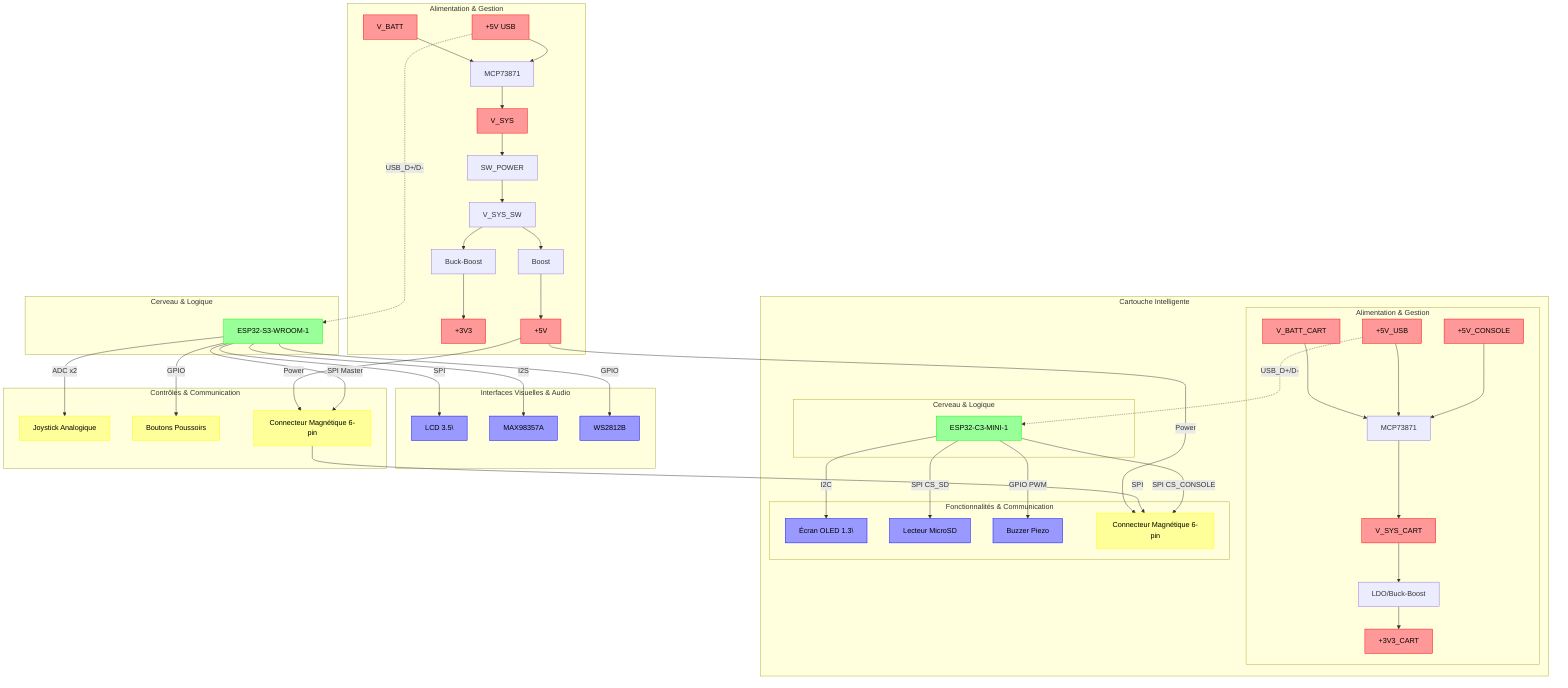 graph TD

%% Console Hôte

subgraph Alimentation["Alimentation & Gestion"]

USB["+5V USB"] --> PMIC[MCP73871]

BAT[V_BATT] --> PMIC

PMIC --> V_SYS[V_SYS]

V_SYS --> SW[SW_POWER]

SW --> SYS_SW[V_SYS_SW]

SYS_SW --> BB[Buck-Boost]

BB --> V33["+3V3"]

SYS_SW --> BST[Boost]

BST --> V5["+5V"]

end

subgraph CPU["Cerveau & Logique"]

ESP[ESP32-S3-WROOM-1]

USB -.->|"USB_D+/D-"| ESP

end

subgraph Display["Interfaces Visuelles & Audio"]

LCD["LCD 3.5\"]

ESP -->|"SPI"| LCD

AMP[MAX98357A]

ESP -->|"I2S"| AMP

LED[WS2812B]

ESP -->|"GPIO"| LED

end

subgraph Controls["Contrôles & Communication"]

JOY[Joystick Analogique]

ESP -->|"ADC x2"| JOY

BP[Boutons Poussoirs]

ESP -->|"GPIO"| BP

MAG[Connecteur Magnétique 6-pin]

ESP -->|"SPI Master"| MAG

V5 -->|"Power"| MAG

end

%% Cartouche Intelligente

subgraph Cartouche["Cartouche Intelligente"]

subgraph CartPower["Alimentation & Gestion"]

CONSOLE["+5V_CONSOLE"] --> CartPMIC[MCP73871]

USB_CART["+5V_USB"] --> CartPMIC

BAT_CART[V_BATT_CART] --> CartPMIC

CartPMIC --> CartSYS[V_SYS_CART]

CartSYS --> CartREG[LDO/Buck-Boost]

CartREG --> CartV33["+3V3_CART"]

end

subgraph CartCPU["Cerveau & Logique"]

ESP_C3[ESP32-C3-MINI-1]

USB_CART -.->|"USB_D+/D-"| ESP_C3

end

subgraph CartFunc["Fonctionnalités & Communication"]

OLED["Écran OLED 1.3\"]

ESP_C3 -->|"I2C"| OLED

SD["Lecteur MicroSD"]

ESP_C3 -->|"SPI CS_SD"| SD

BUZ[Buzzer Piezo]

ESP_C3 -->|"GPIO PWM"| BUZ

CartMAG[Connecteur Magnétique 6-pin]

ESP_C3 -->|"SPI CS_CONSOLE"| CartMAG

end

end

%% Connexion Console-Cartouche

MAG -->|"SPI"| CartMAG

V5 -->|"Power"| CartMAG

%% Styling

classDef power fill:#ff9999,stroke:#ff0000,color:#000000

classDef cpu fill:#99ff99,stroke:#00ff00,color:#000000

classDef interface fill:#9999ff,stroke:#0000ff,color:#000000

classDef control fill:#ffff99,stroke:#ffff00,color:#000000

class USB,BAT,V_SYS,V_SYS_SW,V33,V5,CONSOLE,USB_CART,BAT_CART,CartSYS,CartV33 power

class ESP,ESP_C3 cpu

class LCD,AMP,LED,OLED,SD,BUZ interface

class JOY,BP,MAG,CartMAG control